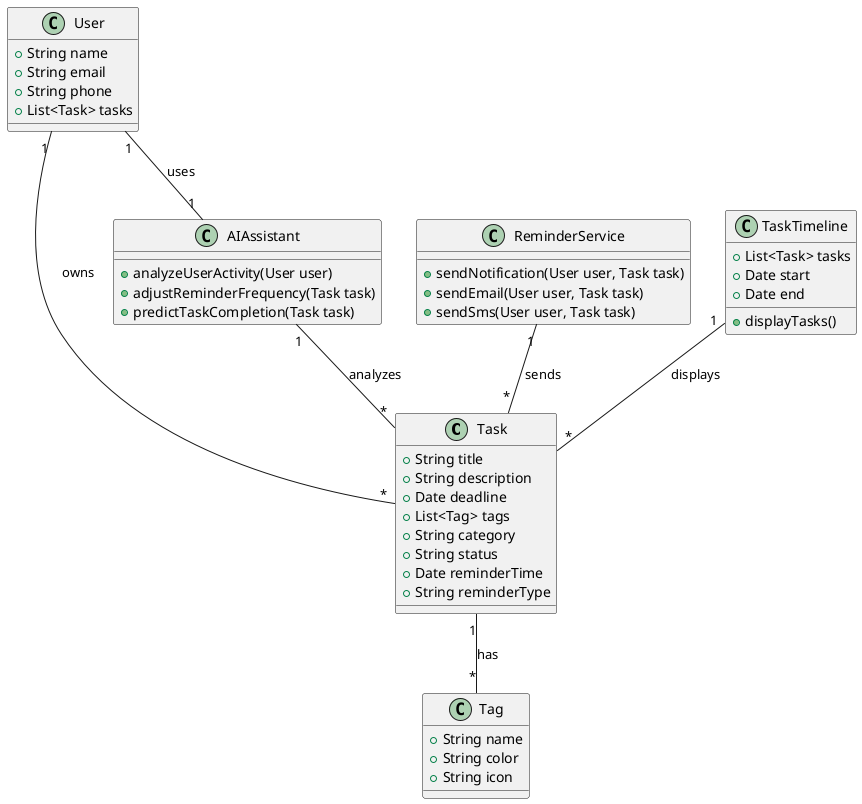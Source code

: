 @startuml
    class Task {
        +String title
        +String description
        +Date deadline
        +List<Tag> tags
        +String category
        +String status
        +Date reminderTime
        +String reminderType
    }
    class User {
        +String name
        +String email
        +String phone
        +List<Task> tasks
    }
    class AIAssistant {
        +analyzeUserActivity(User user)
        +adjustReminderFrequency(Task task)
        +predictTaskCompletion(Task task)
    }
    class ReminderService {
        +sendNotification(User user, Task task)
        +sendEmail(User user, Task task)
        +sendSms(User user, Task task)
    }
    class TaskTimeline {
        +List<Task> tasks
        +Date start
        +Date end
        +displayTasks()
    }
    class Tag {
        +String name
        +String color
        +String icon
    }

    User "1" -- "*" Task : owns
    Task "1" -- "*" Tag : has
    User "1" -- "1" AIAssistant : uses
    AIAssistant "1" -- "*" Task : analyzes
    ReminderService "1" -- "*" Task : sends
    TaskTimeline "1" -- "*" Task : displays

@enduml